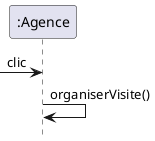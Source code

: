 
@startuml

hide footbox

participant ":Agence" As A

[-> A : clic
A -> A : organiserVisite()

@enduml
